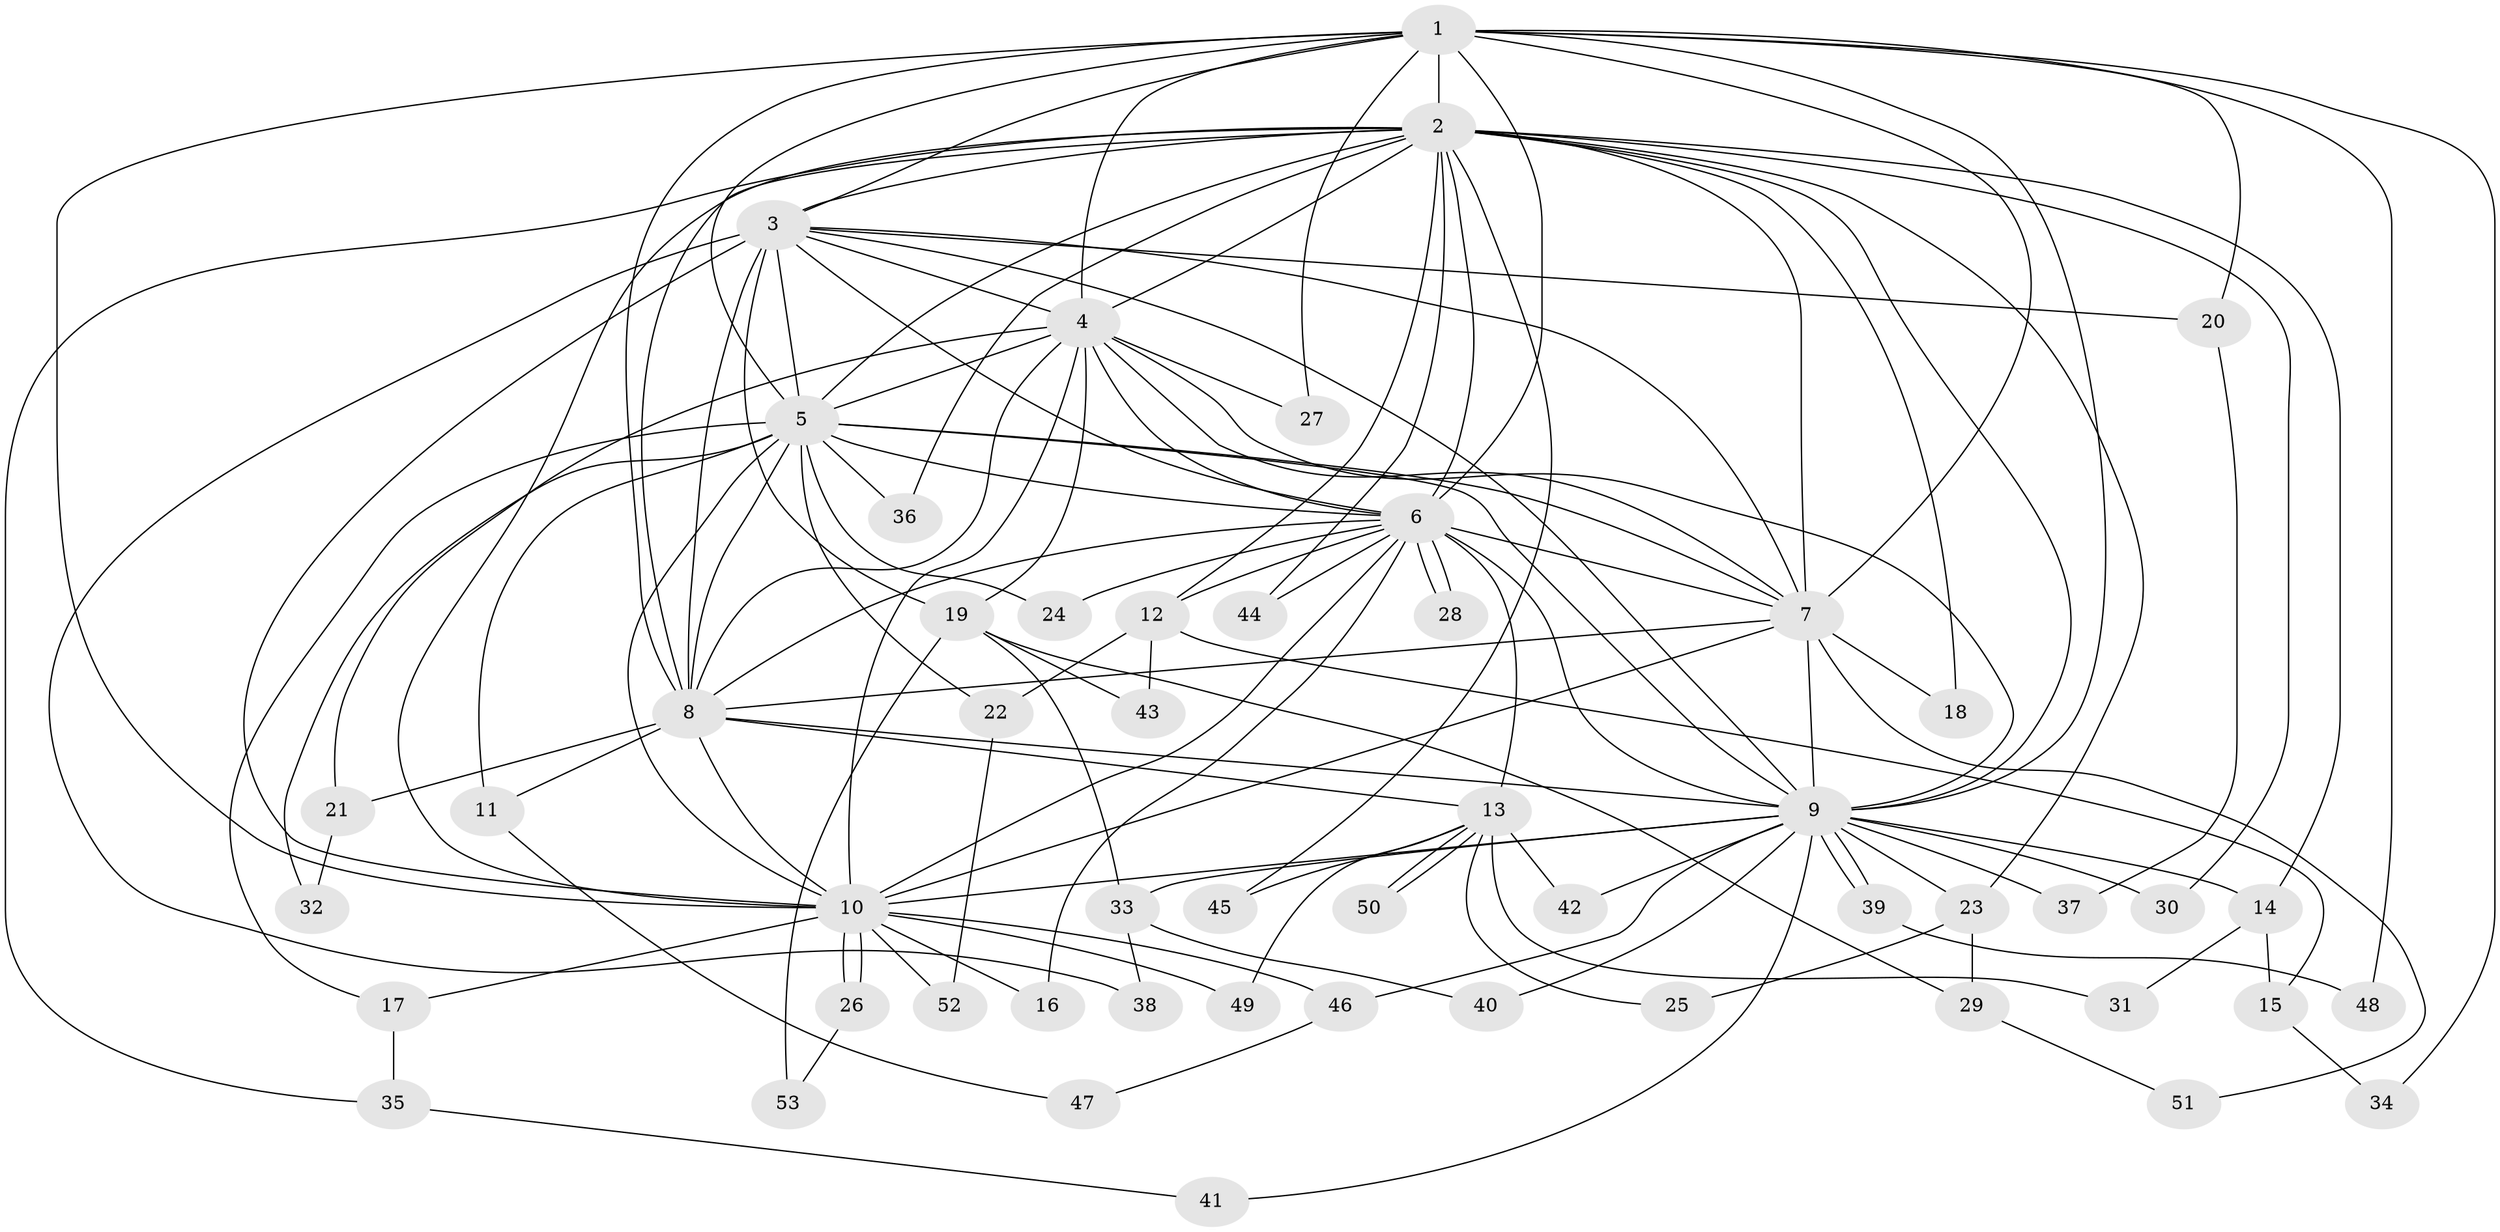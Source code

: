 // coarse degree distribution, {16: 0.05405405405405406, 17: 0.02702702702702703, 10: 0.02702702702702703, 12: 0.02702702702702703, 13: 0.05405405405405406, 9: 0.05405405405405406, 3: 0.21621621621621623, 6: 0.02702702702702703, 4: 0.02702702702702703, 2: 0.4594594594594595, 7: 0.02702702702702703}
// Generated by graph-tools (version 1.1) at 2025/51/02/27/25 19:51:49]
// undirected, 53 vertices, 131 edges
graph export_dot {
graph [start="1"]
  node [color=gray90,style=filled];
  1;
  2;
  3;
  4;
  5;
  6;
  7;
  8;
  9;
  10;
  11;
  12;
  13;
  14;
  15;
  16;
  17;
  18;
  19;
  20;
  21;
  22;
  23;
  24;
  25;
  26;
  27;
  28;
  29;
  30;
  31;
  32;
  33;
  34;
  35;
  36;
  37;
  38;
  39;
  40;
  41;
  42;
  43;
  44;
  45;
  46;
  47;
  48;
  49;
  50;
  51;
  52;
  53;
  1 -- 2;
  1 -- 3;
  1 -- 4;
  1 -- 5;
  1 -- 6;
  1 -- 7;
  1 -- 8;
  1 -- 9;
  1 -- 10;
  1 -- 20;
  1 -- 27;
  1 -- 34;
  1 -- 48;
  2 -- 3;
  2 -- 4;
  2 -- 5;
  2 -- 6;
  2 -- 7;
  2 -- 8;
  2 -- 9;
  2 -- 10;
  2 -- 12;
  2 -- 14;
  2 -- 18;
  2 -- 23;
  2 -- 30;
  2 -- 35;
  2 -- 36;
  2 -- 44;
  2 -- 45;
  3 -- 4;
  3 -- 5;
  3 -- 6;
  3 -- 7;
  3 -- 8;
  3 -- 9;
  3 -- 10;
  3 -- 19;
  3 -- 20;
  3 -- 38;
  4 -- 5;
  4 -- 6;
  4 -- 7;
  4 -- 8;
  4 -- 9;
  4 -- 10;
  4 -- 19;
  4 -- 21;
  4 -- 27;
  5 -- 6;
  5 -- 7;
  5 -- 8;
  5 -- 9;
  5 -- 10;
  5 -- 11;
  5 -- 17;
  5 -- 22;
  5 -- 24;
  5 -- 32;
  5 -- 36;
  6 -- 7;
  6 -- 8;
  6 -- 9;
  6 -- 10;
  6 -- 12;
  6 -- 13;
  6 -- 16;
  6 -- 24;
  6 -- 28;
  6 -- 28;
  6 -- 44;
  7 -- 8;
  7 -- 9;
  7 -- 10;
  7 -- 18;
  7 -- 51;
  8 -- 9;
  8 -- 10;
  8 -- 11;
  8 -- 13;
  8 -- 21;
  9 -- 10;
  9 -- 14;
  9 -- 23;
  9 -- 30;
  9 -- 33;
  9 -- 37;
  9 -- 39;
  9 -- 39;
  9 -- 40;
  9 -- 41;
  9 -- 42;
  9 -- 46;
  10 -- 16;
  10 -- 17;
  10 -- 26;
  10 -- 26;
  10 -- 46;
  10 -- 49;
  10 -- 52;
  11 -- 47;
  12 -- 15;
  12 -- 22;
  12 -- 43;
  13 -- 25;
  13 -- 31;
  13 -- 42;
  13 -- 45;
  13 -- 49;
  13 -- 50;
  13 -- 50;
  14 -- 15;
  14 -- 31;
  15 -- 34;
  17 -- 35;
  19 -- 29;
  19 -- 33;
  19 -- 43;
  19 -- 53;
  20 -- 37;
  21 -- 32;
  22 -- 52;
  23 -- 25;
  23 -- 29;
  26 -- 53;
  29 -- 51;
  33 -- 38;
  33 -- 40;
  35 -- 41;
  39 -- 48;
  46 -- 47;
}
